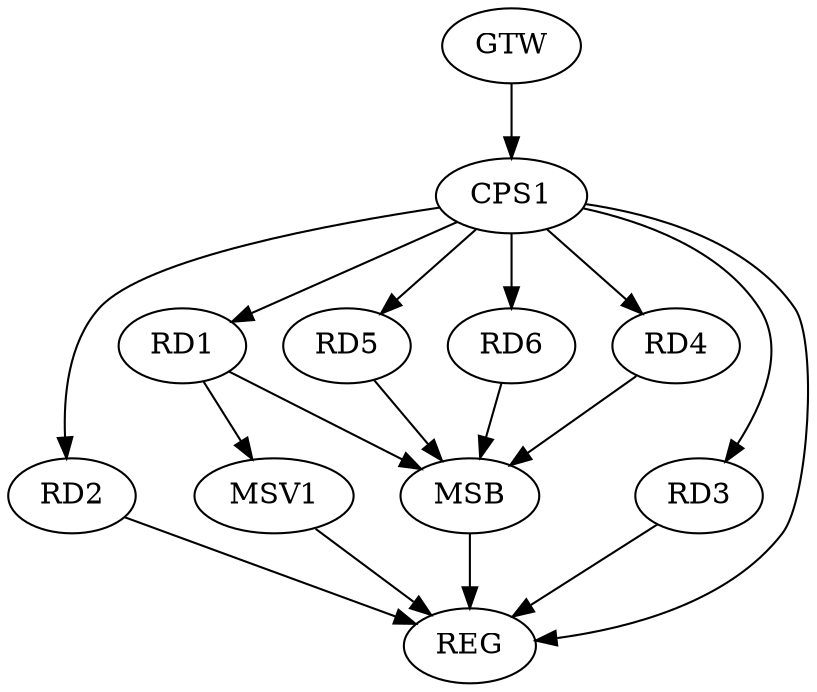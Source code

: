 strict digraph G {
  RD1 [ label="RD1" ];
  RD2 [ label="RD2" ];
  RD3 [ label="RD3" ];
  RD4 [ label="RD4" ];
  RD5 [ label="RD5" ];
  RD6 [ label="RD6" ];
  CPS1 [ label="CPS1" ];
  GTW [ label="GTW" ];
  REG [ label="REG" ];
  MSB [ label="MSB" ];
  MSV1 [ label="MSV1" ];
  CPS1 -> RD1;
  CPS1 -> RD2;
  CPS1 -> RD3;
  CPS1 -> RD4;
  CPS1 -> RD5;
  CPS1 -> RD6;
  GTW -> CPS1;
  RD2 -> REG;
  RD3 -> REG;
  CPS1 -> REG;
  RD1 -> MSB;
  MSB -> REG;
  RD4 -> MSB;
  RD5 -> MSB;
  RD6 -> MSB;
  RD1 -> MSV1;
  MSV1 -> REG;
}
